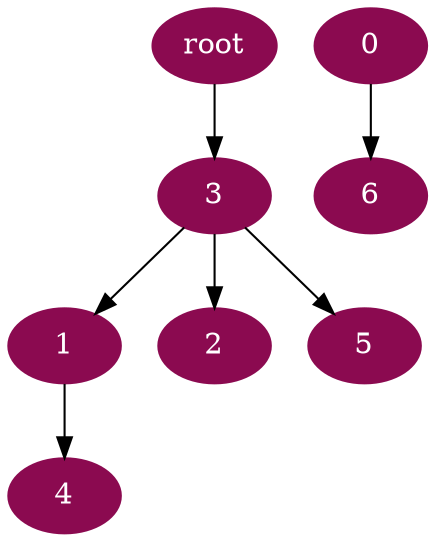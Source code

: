 digraph G {
node [color=deeppink4, style=filled, fontcolor=white];
3 -> 1;
3 -> 2;
"root" -> 3;
1 -> 4;
3 -> 5;
0 -> 6;
}
